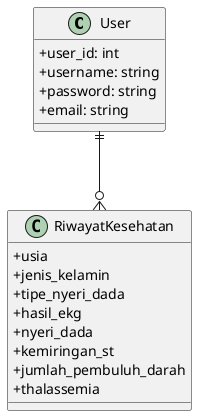 @startuml
' Define styles
skinparam classAttributeIconSize 0

' Entity: User
class User {
  +user_id: int
  +username: string
  +password: string
  +email: string
}

' Entity: RiwayatKesehatan
class RiwayatKesehatan {
  +usia
  +jenis_kelamin
  +tipe_nyeri_dada
  +hasil_ekg
  +nyeri_dada
  +kemiringan_st
  +jumlah_pembuluh_darah
  +thalassemia
}

' Entity: Prediksi

' Relationships
User ||--o{ RiwayatKesehatan : ""

@enduml

